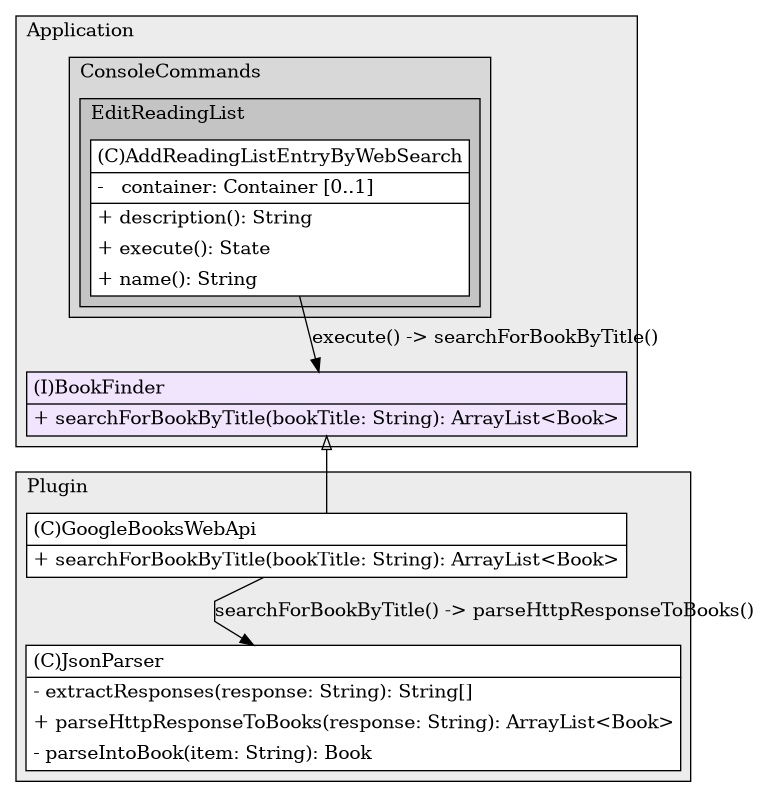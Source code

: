 @startuml

/' diagram meta data start
config=StructureConfiguration;
{
  "projectClassification": {
    "searchMode": "OpenProject", // OpenProject, AllProjects
    "includedProjects": "",
    "pathEndKeywords": "*.impl",
    "isClientPath": "",
    "isClientName": "",
    "isTestPath": "",
    "isTestName": "",
    "isMappingPath": "",
    "isMappingName": "",
    "isDataAccessPath": "",
    "isDataAccessName": "",
    "isDataStructurePath": "",
    "isDataStructureName": "",
    "isInterfaceStructuresPath": "",
    "isInterfaceStructuresName": "",
    "isEntryPointPath": "",
    "isEntryPointName": "",
    "treatFinalFieldsAsMandatory": false
  },
  "graphRestriction": {
    "classPackageExcludeFilter": "",
    "classPackageIncludeFilter": "",
    "classNameExcludeFilter": "",
    "classNameIncludeFilter": "",
    "methodNameExcludeFilter": "",
    "methodNameIncludeFilter": "",
    "removeByInheritance": "", // inheritance/annotation based filtering is done in a second step
    "removeByAnnotation": "",
    "removeByClassPackage": "", // cleanup the graph after inheritance/annotation based filtering is done
    "removeByClassName": "",
    "cutMappings": false,
    "cutEnum": true,
    "cutTests": true,
    "cutClient": true,
    "cutDataAccess": false,
    "cutInterfaceStructures": false,
    "cutDataStructures": false,
    "cutGetterAndSetter": true,
    "cutConstructors": true
  },
  "graphTraversal": {
    "forwardDepth": 2,
    "backwardDepth": 2,
    "classPackageExcludeFilter": "",
    "classPackageIncludeFilter": "",
    "classNameExcludeFilter": "",
    "classNameIncludeFilter": "",
    "methodNameExcludeFilter": "",
    "methodNameIncludeFilter": "",
    "hideMappings": false,
    "hideDataStructures": false,
    "hidePrivateMethods": false,
    "hideInterfaceCalls": false, // indirection: implementation -> interface (is hidden) -> implementation
    "onlyShowApplicationEntryPoints": false, // root node is included
    "useMethodCallsForStructureDiagram": "BothDirections" // ForwardOnly, BothDirections, No
  },
  "details": {
    "aggregation": "GroupByClass", // ByClass, GroupByClass, None
    "showClassGenericTypes": true,
    "showMethods": true,
    "showMethodParameterNames": true,
    "showMethodParameterTypes": true,
    "showMethodReturnType": true,
    "showPackageLevels": 5,
    "showDetailedClassStructure": true
  },
  "rootClass": "Plugin.GoogleBooksWebApi",
  "extensionCallbackMethod": "" // qualified.class.name#methodName - signature: public static String method(String)
}
diagram meta data end '/



digraph g {
    rankdir="TB"
    splines=polyline
    

'nodes 
subgraph cluster_1072845520 { 
   	label=Application
	labeljust=l
	fillcolor="#ececec"
	style=filled
   
   BookFinder160408811[
	label=<<TABLE BORDER="1" CELLBORDER="0" CELLPADDING="4" CELLSPACING="0">
<TR><TD ALIGN="LEFT" >(I)BookFinder</TD></TR>
<HR/>
<TR><TD ALIGN="LEFT" >+ searchForBookByTitle(bookTitle: String): ArrayList&lt;Book&gt;</TD></TR>
</TABLE>>
	style=filled
	margin=0
	shape=plaintext
	fillcolor="#F1E5FD"
];

subgraph cluster_622202847 { 
   	label=ConsoleCommands
	labeljust=l
	fillcolor="#d8d8d8"
	style=filled
   
   subgraph cluster_574218483 { 
   	label=EditReadingList
	labeljust=l
	fillcolor="#c4c4c4"
	style=filled
   
   AddReadingListEntryByWebSearch1398555944[
	label=<<TABLE BORDER="1" CELLBORDER="0" CELLPADDING="4" CELLSPACING="0">
<TR><TD ALIGN="LEFT" >(C)AddReadingListEntryByWebSearch</TD></TR>
<HR/>
<TR><TD ALIGN="LEFT" >-   container: Container [0..1]</TD></TR>
<HR/>
<TR><TD ALIGN="LEFT" >+ description(): String</TD></TR>
<TR><TD ALIGN="LEFT" >+ execute(): State</TD></TR>
<TR><TD ALIGN="LEFT" >+ name(): String</TD></TR>
</TABLE>>
	style=filled
	margin=0
	shape=plaintext
	fillcolor="#FFFFFF"
];
} 
} 
} 

subgraph cluster_1901307053 { 
   	label=Plugin
	labeljust=l
	fillcolor="#ececec"
	style=filled
   
   GoogleBooksWebApi1901307053[
	label=<<TABLE BORDER="1" CELLBORDER="0" CELLPADDING="4" CELLSPACING="0">
<TR><TD ALIGN="LEFT" >(C)GoogleBooksWebApi</TD></TR>
<HR/>
<TR><TD ALIGN="LEFT" >+ searchForBookByTitle(bookTitle: String): ArrayList&lt;Book&gt;</TD></TR>
</TABLE>>
	style=filled
	margin=0
	shape=plaintext
	fillcolor="#FFFFFF"
];

JsonParser1901307053[
	label=<<TABLE BORDER="1" CELLBORDER="0" CELLPADDING="4" CELLSPACING="0">
<TR><TD ALIGN="LEFT" >(C)JsonParser</TD></TR>
<HR/>
<TR><TD ALIGN="LEFT" >- extractResponses(response: String): String[]</TD></TR>
<TR><TD ALIGN="LEFT" >+ parseHttpResponseToBooks(response: String): ArrayList&lt;Book&gt;</TD></TR>
<TR><TD ALIGN="LEFT" >- parseIntoBook(item: String): Book</TD></TR>
</TABLE>>
	style=filled
	margin=0
	shape=plaintext
	fillcolor="#FFFFFF"
];
} 

'edges    
AddReadingListEntryByWebSearch1398555944 -> BookFinder160408811[label="execute() -> searchForBookByTitle()"];
BookFinder160408811 -> GoogleBooksWebApi1901307053[arrowhead=none, arrowtail=empty, dir=both];
GoogleBooksWebApi1901307053 -> JsonParser1901307053[label="searchForBookByTitle() -> parseHttpResponseToBooks()"];
    
}
@enduml